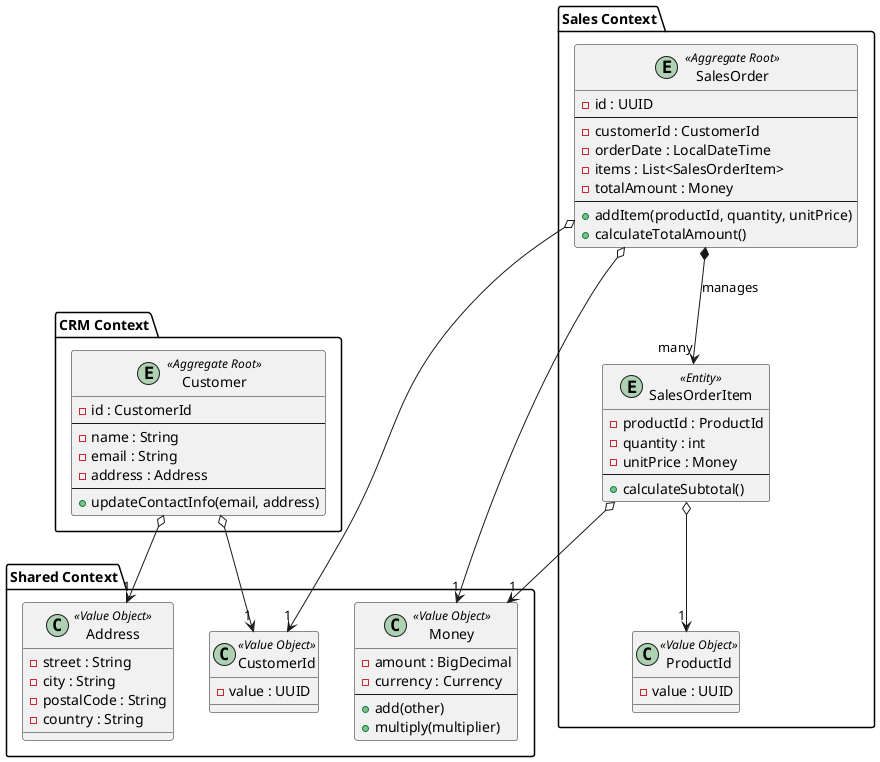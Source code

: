 
@startuml classDiagram
package "CRM Context" {
entity Customer <<Aggregate Root>> {
-id : CustomerId
--
-name : String
-email : String
-address : Address
--
+updateContactInfo(email, address)
}
}

package "Sales Context" {
entity SalesOrder <<Aggregate Root>> {
-id : UUID
--
-customerId : CustomerId
-orderDate : LocalDateTime
-items : List<SalesOrderItem>
-totalAmount : Money
--
+addItem(productId, quantity, unitPrice)
+calculateTotalAmount()
}

entity SalesOrderItem <<Entity>> {
-productId : ProductId
-quantity : int
-unitPrice : Money
--
+calculateSubtotal()
}

class ProductId <<Value Object>> {
-value : UUID
}
}

package "Shared Context" {
class Money <<Value Object>> {
-amount : BigDecimal
-currency : Currency
--
+add(other)
+multiply(multiplier)
}

class Address <<Value Object>> {
-street : String
-city : String
-postalCode : String
-country : String
}

class CustomerId <<Value Object>> {
-value : UUID
}
}

Customer o--> "1" Address
SalesOrder o--> "1" CustomerId
Customer o--> "1" CustomerId
SalesOrder *--> "many" SalesOrderItem : manages
SalesOrderItem o--> "1" Money
SalesOrderItem o--> "1" ProductId
SalesOrder o--> "1" Money
@enduml

